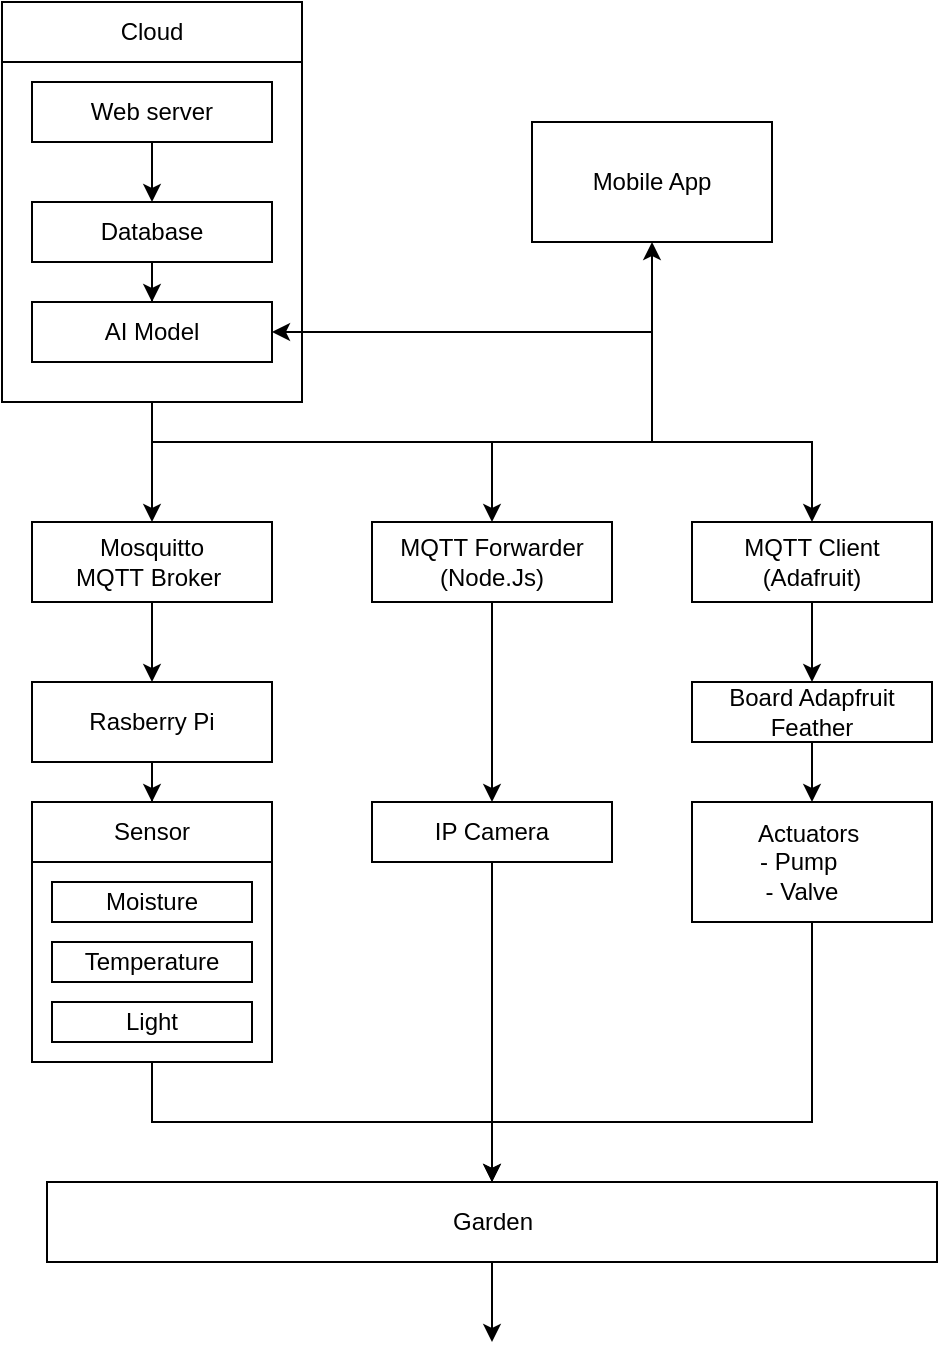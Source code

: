 <mxfile version="24.2.1" type="device">
  <diagram name="Page-1" id="JvlvjW1jUC6-lsI7h3XM">
    <mxGraphModel dx="1434" dy="738" grid="1" gridSize="10" guides="1" tooltips="1" connect="1" arrows="1" fold="1" page="1" pageScale="1" pageWidth="850" pageHeight="1100" math="0" shadow="0">
      <root>
        <mxCell id="0" />
        <mxCell id="1" parent="0" />
        <mxCell id="wzO6ki4Apv2-YjDXGtdh-6" style="edgeStyle=orthogonalEdgeStyle;rounded=0;orthogonalLoop=1;jettySize=auto;html=1;" edge="1" parent="1" source="wzO6ki4Apv2-YjDXGtdh-2" target="wzO6ki4Apv2-YjDXGtdh-3">
          <mxGeometry relative="1" as="geometry" />
        </mxCell>
        <mxCell id="wzO6ki4Apv2-YjDXGtdh-2" value="Web server" style="rounded=0;whiteSpace=wrap;html=1;" vertex="1" parent="1">
          <mxGeometry x="90" y="100" width="120" height="30" as="geometry" />
        </mxCell>
        <mxCell id="wzO6ki4Apv2-YjDXGtdh-7" style="edgeStyle=orthogonalEdgeStyle;rounded=0;orthogonalLoop=1;jettySize=auto;html=1;" edge="1" parent="1" source="wzO6ki4Apv2-YjDXGtdh-3" target="wzO6ki4Apv2-YjDXGtdh-4">
          <mxGeometry relative="1" as="geometry" />
        </mxCell>
        <mxCell id="wzO6ki4Apv2-YjDXGtdh-3" value="Database" style="rounded=0;whiteSpace=wrap;html=1;" vertex="1" parent="1">
          <mxGeometry x="90" y="160" width="120" height="30" as="geometry" />
        </mxCell>
        <mxCell id="wzO6ki4Apv2-YjDXGtdh-4" value="AI Model" style="rounded=0;whiteSpace=wrap;html=1;" vertex="1" parent="1">
          <mxGeometry x="90" y="210" width="120" height="30" as="geometry" />
        </mxCell>
        <mxCell id="wzO6ki4Apv2-YjDXGtdh-5" value="Mobile App" style="rounded=0;whiteSpace=wrap;html=1;" vertex="1" parent="1">
          <mxGeometry x="340" y="120" width="120" height="60" as="geometry" />
        </mxCell>
        <mxCell id="wzO6ki4Apv2-YjDXGtdh-30" style="edgeStyle=orthogonalEdgeStyle;rounded=0;orthogonalLoop=1;jettySize=auto;html=1;" edge="1" parent="1" source="wzO6ki4Apv2-YjDXGtdh-9" target="wzO6ki4Apv2-YjDXGtdh-13">
          <mxGeometry relative="1" as="geometry" />
        </mxCell>
        <mxCell id="wzO6ki4Apv2-YjDXGtdh-31" style="edgeStyle=orthogonalEdgeStyle;rounded=0;orthogonalLoop=1;jettySize=auto;html=1;" edge="1" parent="1" source="wzO6ki4Apv2-YjDXGtdh-9" target="wzO6ki4Apv2-YjDXGtdh-14">
          <mxGeometry relative="1" as="geometry">
            <Array as="points">
              <mxPoint x="150" y="280" />
              <mxPoint x="320" y="280" />
            </Array>
          </mxGeometry>
        </mxCell>
        <mxCell id="wzO6ki4Apv2-YjDXGtdh-32" style="edgeStyle=orthogonalEdgeStyle;rounded=0;orthogonalLoop=1;jettySize=auto;html=1;entryX=0.5;entryY=0;entryDx=0;entryDy=0;" edge="1" parent="1" source="wzO6ki4Apv2-YjDXGtdh-9" target="wzO6ki4Apv2-YjDXGtdh-15">
          <mxGeometry relative="1" as="geometry">
            <Array as="points">
              <mxPoint x="150" y="280" />
              <mxPoint x="480" y="280" />
            </Array>
          </mxGeometry>
        </mxCell>
        <mxCell id="wzO6ki4Apv2-YjDXGtdh-9" value="Cloud" style="swimlane;fontStyle=0;childLayout=stackLayout;horizontal=1;startSize=30;horizontalStack=0;resizeParent=1;resizeParentMax=0;resizeLast=0;collapsible=1;marginBottom=0;whiteSpace=wrap;html=1;" vertex="1" parent="1">
          <mxGeometry x="75" y="60" width="150" height="200" as="geometry" />
        </mxCell>
        <mxCell id="wzO6ki4Apv2-YjDXGtdh-36" style="edgeStyle=orthogonalEdgeStyle;rounded=0;orthogonalLoop=1;jettySize=auto;html=1;entryX=0.5;entryY=0;entryDx=0;entryDy=0;" edge="1" parent="1" source="wzO6ki4Apv2-YjDXGtdh-13">
          <mxGeometry relative="1" as="geometry">
            <mxPoint x="150" y="400" as="targetPoint" />
          </mxGeometry>
        </mxCell>
        <mxCell id="wzO6ki4Apv2-YjDXGtdh-13" value="&lt;div&gt;Mosquitto&lt;/div&gt;&lt;div&gt;&amp;nbsp;MQTT&amp;nbsp;&lt;span style=&quot;background-color: initial;&quot;&gt;Broker&amp;nbsp;&amp;nbsp;&lt;/span&gt;&lt;/div&gt;" style="rounded=0;whiteSpace=wrap;html=1;" vertex="1" parent="1">
          <mxGeometry x="90" y="320" width="120" height="40" as="geometry" />
        </mxCell>
        <mxCell id="wzO6ki4Apv2-YjDXGtdh-38" style="edgeStyle=orthogonalEdgeStyle;rounded=0;orthogonalLoop=1;jettySize=auto;html=1;entryX=0.5;entryY=0;entryDx=0;entryDy=0;" edge="1" parent="1" source="wzO6ki4Apv2-YjDXGtdh-14" target="wzO6ki4Apv2-YjDXGtdh-17">
          <mxGeometry relative="1" as="geometry" />
        </mxCell>
        <mxCell id="wzO6ki4Apv2-YjDXGtdh-14" value="&lt;div&gt;MQTT Forwarder (Node.Js)&lt;/div&gt;" style="rounded=0;whiteSpace=wrap;html=1;" vertex="1" parent="1">
          <mxGeometry x="260" y="320" width="120" height="40" as="geometry" />
        </mxCell>
        <mxCell id="wzO6ki4Apv2-YjDXGtdh-40" style="edgeStyle=orthogonalEdgeStyle;rounded=0;orthogonalLoop=1;jettySize=auto;html=1;entryX=0.5;entryY=0;entryDx=0;entryDy=0;" edge="1" parent="1" source="wzO6ki4Apv2-YjDXGtdh-15" target="wzO6ki4Apv2-YjDXGtdh-18">
          <mxGeometry relative="1" as="geometry" />
        </mxCell>
        <mxCell id="wzO6ki4Apv2-YjDXGtdh-15" value="&lt;div&gt;MQTT Client (Adafruit)&lt;/div&gt;" style="rounded=0;whiteSpace=wrap;html=1;" vertex="1" parent="1">
          <mxGeometry x="420" y="320" width="120" height="40" as="geometry" />
        </mxCell>
        <mxCell id="wzO6ki4Apv2-YjDXGtdh-47" style="edgeStyle=orthogonalEdgeStyle;rounded=0;orthogonalLoop=1;jettySize=auto;html=1;" edge="1" parent="1" source="wzO6ki4Apv2-YjDXGtdh-17">
          <mxGeometry relative="1" as="geometry">
            <mxPoint x="320" y="730" as="targetPoint" />
          </mxGeometry>
        </mxCell>
        <mxCell id="wzO6ki4Apv2-YjDXGtdh-17" value="&lt;div&gt;IP Camera&lt;/div&gt;" style="rounded=0;whiteSpace=wrap;html=1;" vertex="1" parent="1">
          <mxGeometry x="260" y="460" width="120" height="30" as="geometry" />
        </mxCell>
        <mxCell id="wzO6ki4Apv2-YjDXGtdh-41" style="edgeStyle=orthogonalEdgeStyle;rounded=0;orthogonalLoop=1;jettySize=auto;html=1;" edge="1" parent="1" source="wzO6ki4Apv2-YjDXGtdh-18" target="wzO6ki4Apv2-YjDXGtdh-20">
          <mxGeometry relative="1" as="geometry" />
        </mxCell>
        <mxCell id="wzO6ki4Apv2-YjDXGtdh-18" value="&lt;div&gt;Board Adapfruit Feather&lt;/div&gt;" style="rounded=0;whiteSpace=wrap;html=1;" vertex="1" parent="1">
          <mxGeometry x="420" y="400" width="120" height="30" as="geometry" />
        </mxCell>
        <mxCell id="wzO6ki4Apv2-YjDXGtdh-45" style="edgeStyle=orthogonalEdgeStyle;rounded=0;orthogonalLoop=1;jettySize=auto;html=1;entryX=0.5;entryY=0;entryDx=0;entryDy=0;" edge="1" parent="1" source="wzO6ki4Apv2-YjDXGtdh-19" target="wzO6ki4Apv2-YjDXGtdh-24">
          <mxGeometry relative="1" as="geometry" />
        </mxCell>
        <mxCell id="wzO6ki4Apv2-YjDXGtdh-19" value="&lt;div&gt;Rasberry Pi&lt;/div&gt;" style="rounded=0;whiteSpace=wrap;html=1;" vertex="1" parent="1">
          <mxGeometry x="90" y="400" width="120" height="40" as="geometry" />
        </mxCell>
        <mxCell id="wzO6ki4Apv2-YjDXGtdh-43" style="edgeStyle=orthogonalEdgeStyle;rounded=0;orthogonalLoop=1;jettySize=auto;html=1;" edge="1" parent="1" source="wzO6ki4Apv2-YjDXGtdh-20" target="wzO6ki4Apv2-YjDXGtdh-29">
          <mxGeometry relative="1" as="geometry">
            <Array as="points">
              <mxPoint x="480" y="620" />
              <mxPoint x="320" y="620" />
            </Array>
          </mxGeometry>
        </mxCell>
        <mxCell id="wzO6ki4Apv2-YjDXGtdh-20" value="&lt;div&gt;Actuators&amp;nbsp;&lt;/div&gt;&lt;div&gt;- Pump&amp;nbsp; &amp;nbsp;&amp;nbsp;&lt;/div&gt;&lt;div&gt;- Valve&amp;nbsp; &amp;nbsp;&lt;/div&gt;" style="rounded=0;whiteSpace=wrap;html=1;" vertex="1" parent="1">
          <mxGeometry x="420" y="460" width="120" height="60" as="geometry" />
        </mxCell>
        <mxCell id="wzO6ki4Apv2-YjDXGtdh-21" value="&lt;div&gt;Moisture&lt;/div&gt;" style="rounded=0;whiteSpace=wrap;html=1;" vertex="1" parent="1">
          <mxGeometry x="100" y="500" width="100" height="20" as="geometry" />
        </mxCell>
        <mxCell id="wzO6ki4Apv2-YjDXGtdh-22" value="&lt;div&gt;Temperature&lt;/div&gt;" style="rounded=0;whiteSpace=wrap;html=1;" vertex="1" parent="1">
          <mxGeometry x="100" y="530" width="100" height="20" as="geometry" />
        </mxCell>
        <mxCell id="wzO6ki4Apv2-YjDXGtdh-23" value="&lt;div&gt;Light&lt;/div&gt;" style="rounded=0;whiteSpace=wrap;html=1;" vertex="1" parent="1">
          <mxGeometry x="100" y="560" width="100" height="20" as="geometry" />
        </mxCell>
        <mxCell id="wzO6ki4Apv2-YjDXGtdh-48" style="edgeStyle=orthogonalEdgeStyle;rounded=0;orthogonalLoop=1;jettySize=auto;html=1;entryX=0.5;entryY=0;entryDx=0;entryDy=0;" edge="1" parent="1" source="wzO6ki4Apv2-YjDXGtdh-24" target="wzO6ki4Apv2-YjDXGtdh-29">
          <mxGeometry relative="1" as="geometry" />
        </mxCell>
        <mxCell id="wzO6ki4Apv2-YjDXGtdh-24" value="Sensor" style="swimlane;fontStyle=0;childLayout=stackLayout;horizontal=1;startSize=30;horizontalStack=0;resizeParent=1;resizeParentMax=0;resizeLast=0;collapsible=1;marginBottom=0;whiteSpace=wrap;html=1;" vertex="1" parent="1">
          <mxGeometry x="90" y="460" width="120" height="130" as="geometry" />
        </mxCell>
        <mxCell id="wzO6ki4Apv2-YjDXGtdh-29" value="&lt;div&gt;Garden&lt;/div&gt;" style="rounded=0;whiteSpace=wrap;html=1;" vertex="1" parent="1">
          <mxGeometry x="97.5" y="650" width="445" height="40" as="geometry" />
        </mxCell>
        <mxCell id="wzO6ki4Apv2-YjDXGtdh-34" value="" style="endArrow=classic;html=1;rounded=0;entryX=0.5;entryY=1;entryDx=0;entryDy=0;" edge="1" parent="1" target="wzO6ki4Apv2-YjDXGtdh-5">
          <mxGeometry width="50" height="50" relative="1" as="geometry">
            <mxPoint x="400" y="280" as="sourcePoint" />
            <mxPoint x="460" y="360" as="targetPoint" />
          </mxGeometry>
        </mxCell>
        <mxCell id="wzO6ki4Apv2-YjDXGtdh-35" value="" style="endArrow=classic;html=1;rounded=0;entryX=1;entryY=0.5;entryDx=0;entryDy=0;" edge="1" parent="1" target="wzO6ki4Apv2-YjDXGtdh-4">
          <mxGeometry width="50" height="50" relative="1" as="geometry">
            <mxPoint x="400" y="225" as="sourcePoint" />
            <mxPoint x="340" y="210" as="targetPoint" />
          </mxGeometry>
        </mxCell>
      </root>
    </mxGraphModel>
  </diagram>
</mxfile>
